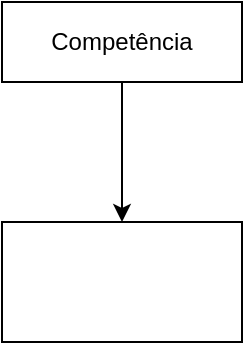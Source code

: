 <mxfile version="13.10.0" type="embed">
    <diagram id="sUR1lc_CsDo6_sirNM8Y" name="Page-1">
        <mxGraphModel dx="591" dy="479" grid="1" gridSize="10" guides="1" tooltips="1" connect="1" arrows="1" fold="1" page="1" pageScale="1" pageWidth="850" pageHeight="1100" math="0" shadow="0">
            <root>
                <mxCell id="0"/>
                <mxCell id="1" parent="0"/>
                <mxCell id="4" value="" style="edgeStyle=orthogonalEdgeStyle;rounded=0;orthogonalLoop=1;jettySize=auto;html=1;" edge="1" parent="1" source="2" target="3">
                    <mxGeometry relative="1" as="geometry"/>
                </mxCell>
                <mxCell id="2" value="Competência" style="rounded=0;whiteSpace=wrap;html=1;" vertex="1" parent="1">
                    <mxGeometry x="150" y="130" width="120" height="40" as="geometry"/>
                </mxCell>
                <mxCell id="3" value="" style="whiteSpace=wrap;html=1;rounded=0;" vertex="1" parent="1">
                    <mxGeometry x="150" y="240" width="120" height="60" as="geometry"/>
                </mxCell>
            </root>
        </mxGraphModel>
    </diagram>
</mxfile>